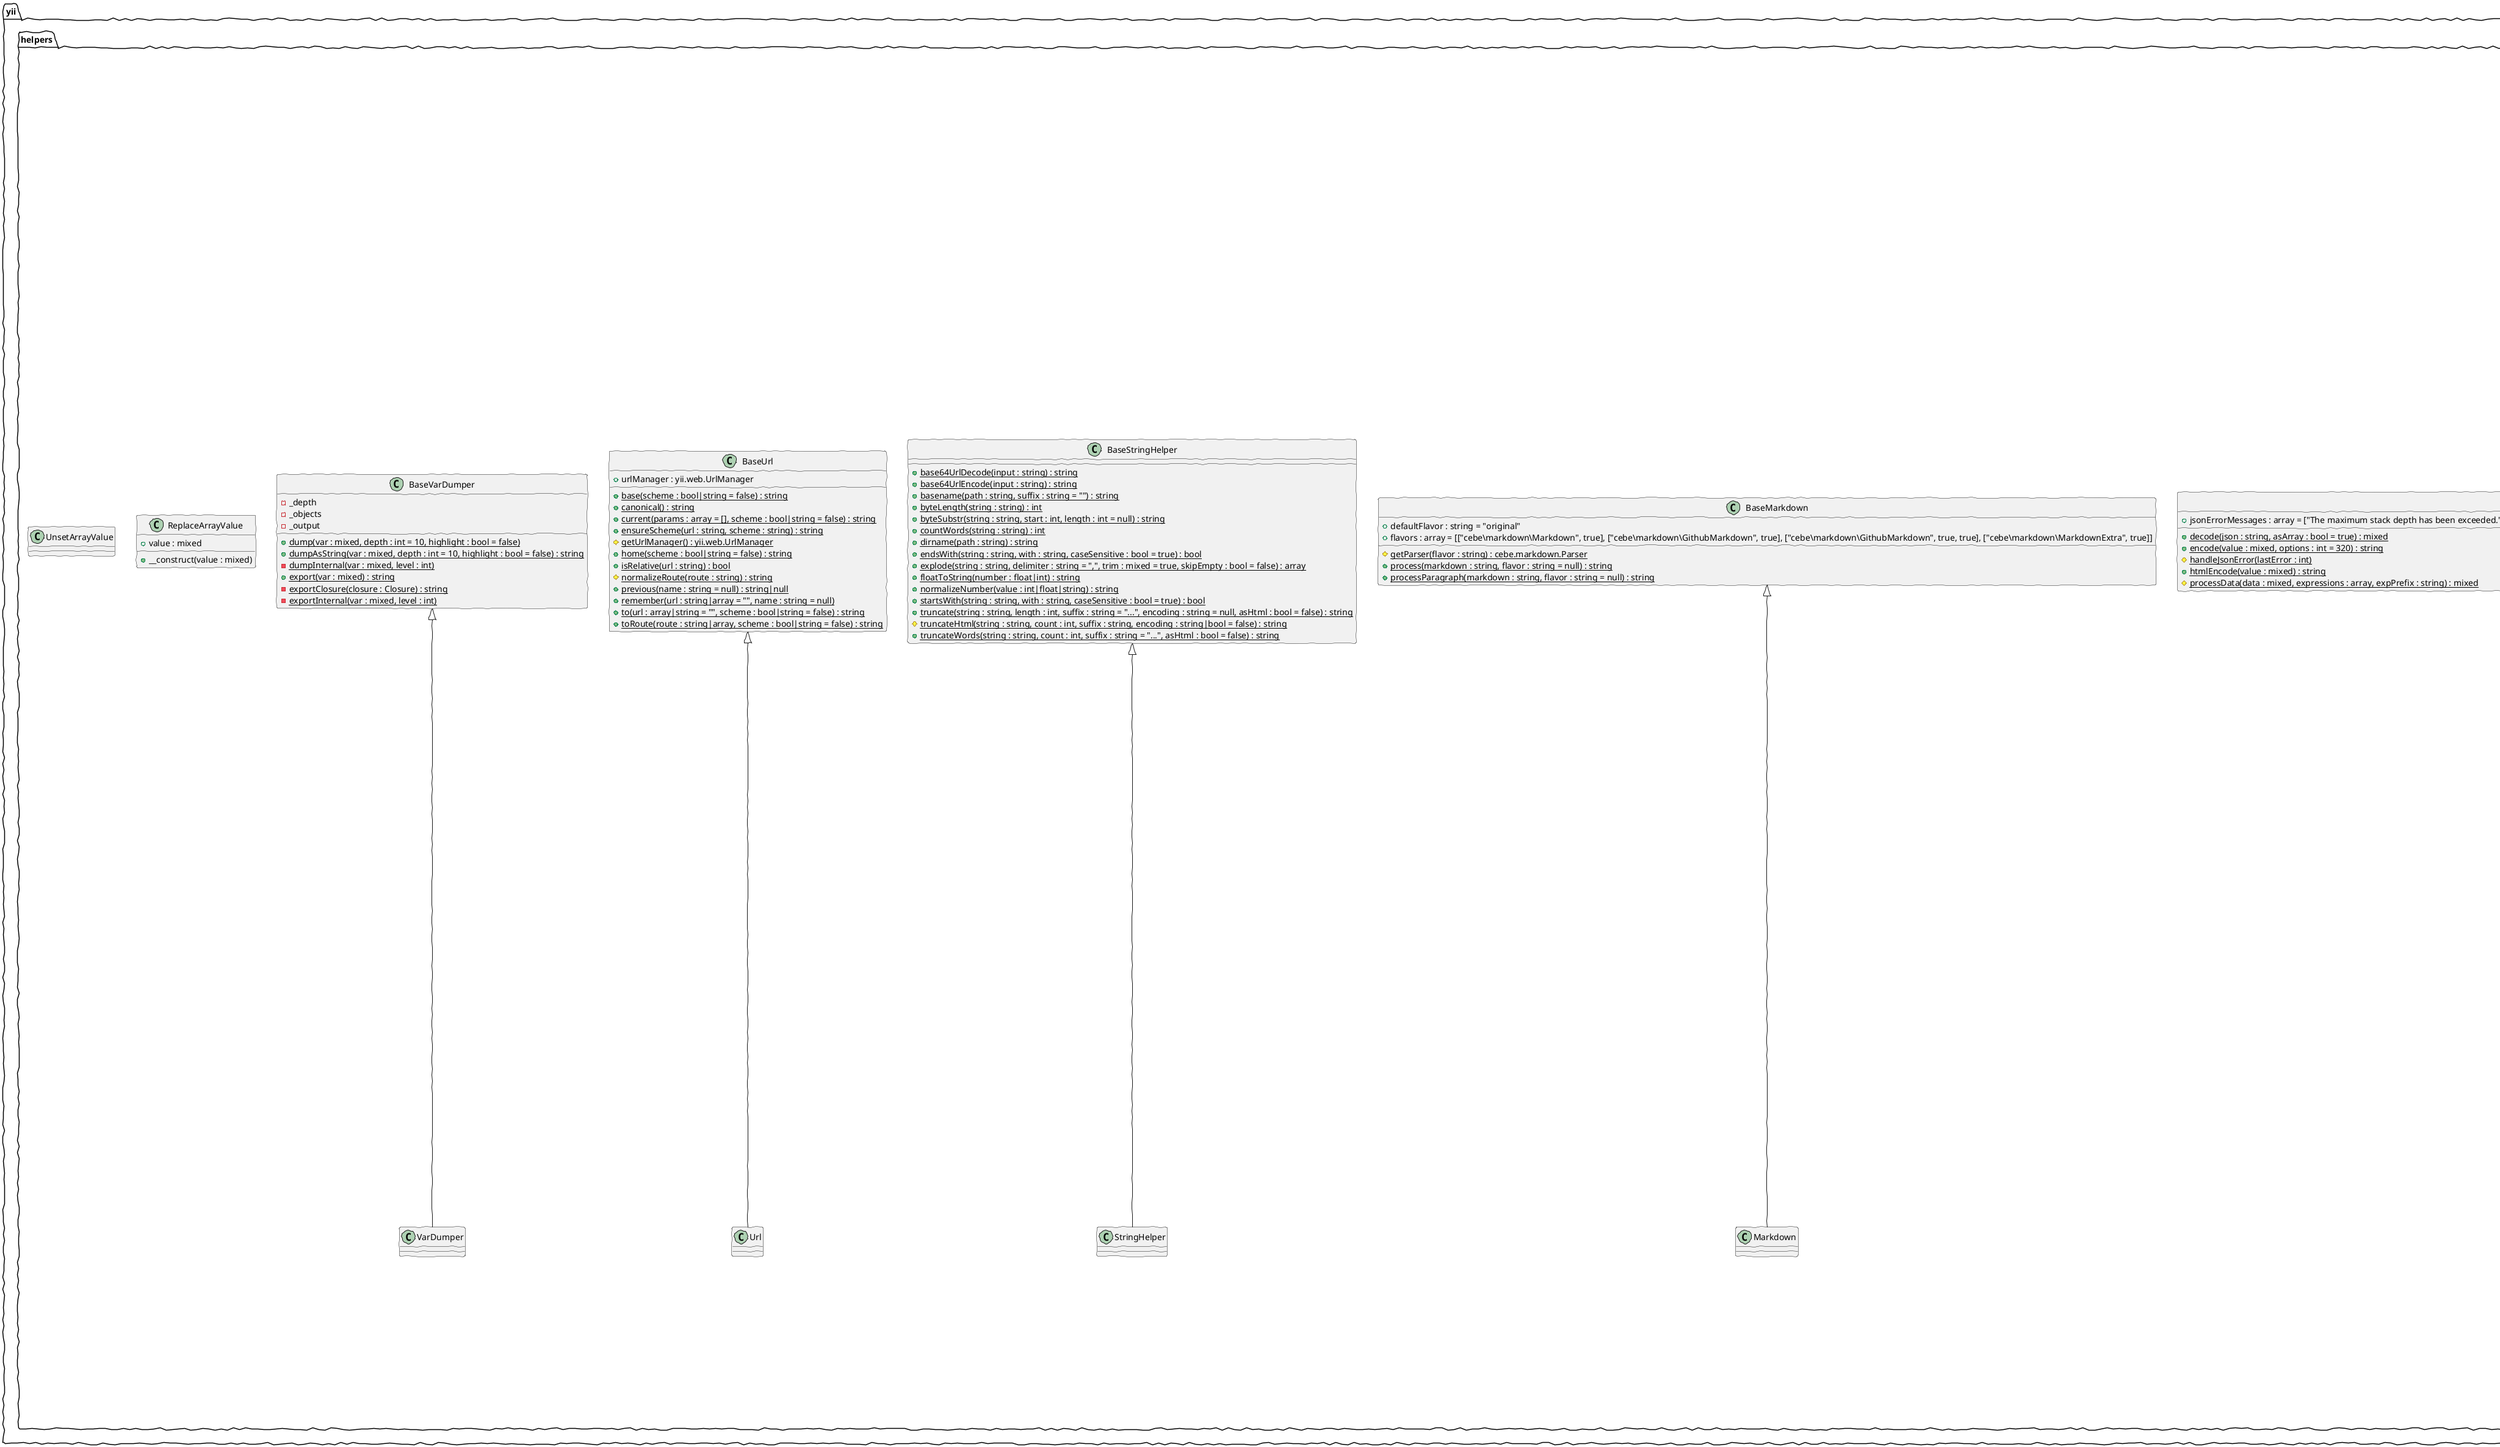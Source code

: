 @startuml
skinparam handwritten true
class yii.helpers.ArrayHelper {
}
class yii.helpers.ArrayHelper extends yii.helpers.BaseArrayHelper
class yii.helpers.BaseArrayHelper {
    +{static}filter(array : array, filters : array) : array
    +{static}getColumn(array : array, name : string|.Closure, keepKeys : bool = true) : array
    +{static}getValue(array : array|object, key : string|.Closure|array, default : mixed = null) : mixed
    +{static}htmlDecode(data : array, valuesOnly : bool = true) : array
    +{static}htmlEncode(data : array, valuesOnly : bool = true, charset : string = null) : array
    +{static}index(array : array, key : string|.Closure|null, groups : string|string[]|.Closure[]|null = []) : array
    +{static}isAssociative(array : array, allStrings : bool = true) : bool
    +{static}isIn(needle : mixed, haystack : array|.Traversable, strict : bool = false) : bool
    +{static}isIndexed(array : array, consecutive : bool = false) : bool
    +{static}isSubset(needles : array|.Traversable, haystack : array|.Traversable, strict : bool = false) : bool
    +{static}isTraversable(var : mixed) : bool
    +{static}keyExists(key : string, array : array, caseSensitive : bool = true) : bool
    +{static}map(array : array, from : string|.Closure, to : string|.Closure, group : string|.Closure = null) : array
    +{static}merge(a : array, b : array) : array
    +{static}multisort(array : array, key : string|.Closure|array, direction : int|array = 4, sortFlag : int|array = 0)
    +{static}remove(array : array, key : string, default : mixed = null) : mixed|null
    +{static}removeValue(array : array, value : string) : array
    +{static}setValue(array : array, path : string|array|null, value : mixed)
    +{static}toArray(object : object|array|string, properties : array = [], recursive : bool = true) : array
}
class yii.helpers.BaseConsole {
    +{static}BG_BLACK = 40
    +{static}BG_BLUE = 44
    +{static}BG_CYAN = 46
    +{static}BG_GREEN = 42
    +{static}BG_GREY = 47
    +{static}BG_PURPLE = 45
    +{static}BG_RED = 41
    +{static}BG_YELLOW = 43
    +{static}BLINK = 5
    +{static}BOLD = 1
    +{static}CONCEALED = 8
    +{static}CROSSED_OUT = 9
    +{static}ENCIRCLED = 52
    +{static}FG_BLACK = 30
    +{static}FG_BLUE = 34
    +{static}FG_CYAN = 36
    +{static}FG_GREEN = 32
    +{static}FG_GREY = 37
    +{static}FG_PURPLE = 35
    +{static}FG_RED = 31
    +{static}FG_YELLOW = 33
    +{static}FRAMED = 51
    +{static}ITALIC = 3
    +{static}NEGATIVE = 7
    +{static}NORMAL = 0
    +{static}OVERLINED = 53
    +{static}RESET = 0
    +{static}UNDERLINE = 4
    -_progressEta
    -_progressEtaLastDone = 0
    -_progressEtaLastUpdate
    -_progressPrefix
    -_progressStart
    -_progressWidth
    +{static}ansiFormat(string : string, format : array = []) : string
    +{static}ansiFormatCode(format : array) : string
    +{static}ansiStrlen(string : string) : int
    +{static}ansiToHtml(string : string, styleMap : array = []) : string
    +{static}beginAnsiFormat(format : array)
    +{static}clearLine()
    +{static}clearLineAfterCursor()
    +{static}clearLineBeforeCursor()
    +{static}clearScreen()
    +{static}clearScreenAfterCursor()
    +{static}clearScreenBeforeCursor()
    +{static}confirm(message : string, default : bool = false) : bool
    +{static}endAnsiFormat()
    +{static}endProgress(remove : string|bool = false, keepPrefix : bool = true)
    +{static}error(string : string = null) : int|bool
    +{static}escape(string : string) : string
    +{static}getScreenSize(refresh : bool = false) : array|bool
    +{static}hideCursor()
    +{static}input(prompt : string = null) : string
    +{static}isRunningOnWindows() : bool
    +{static}markdownToAnsi(markdown : string) : string
    +{static}moveCursorBackward(steps : int = 1)
    +{static}moveCursorDown(rows : int = 1)
    +{static}moveCursorForward(steps : int = 1)
    +{static}moveCursorNextLine(lines : int = 1)
    +{static}moveCursorPrevLine(lines : int = 1)
    +{static}moveCursorTo(column : int, row : int|null = null)
    +{static}moveCursorUp(rows : int = 1)
    +{static}output(string : string = null) : int|bool
    +{static}prompt(text : string, options : array = []) : string
    +{static}renderColoredString(string : string, colored : bool = true) : string
    +{static}restoreCursorPosition()
    +{static}saveCursorPosition()
    +{static}scrollDown(lines : int = 1)
    +{static}scrollUp(lines : int = 1)
    +{static}select(prompt : string, options : array = []) : string
    +{static}showCursor()
    +{static}startProgress(done : int, total : int, prefix : string = "", width : int|bool = null)
    +{static}stderr(string : string) : int|bool
    +{static}stdin(raw : bool = false) : string
    +{static}stdout(string : string) : int|bool
    +{static}streamSupportsAnsiColors(stream : mixed) : bool
    +{static}stripAnsiFormat(string : string) : string
    +{static}updateProgress(done : int, total : int, prefix : string = null)
    +{static}wrapText(text : string, indent : int = 0, refresh : bool = false) : string
    +{static}xtermBgColor(colorCode : int) : string
    +{static}xtermFgColor(colorCode : int) : string
}
class yii.helpers.BaseFileHelper {
    +{static}PATTERN_CASE_INSENSITIVE = 32
    +{static}PATTERN_ENDSWITH = 4
    +{static}PATTERN_MUSTBEDIR = 8
    +{static}PATTERN_NEGATIVE = 16
    +{static}PATTERN_NODIR = 1
    +mimeMagicFile : string = "@yii/helpers/mimeTypes.php"
    -_mimeTypes = []
    +{static}copyDirectory(src : string, dst : string, options : array = [])
    +{static}createDirectory(path : string, mode : int = 509, recursive : bool = true) : bool
    +{static}filterPath(path : string, options : array) : bool
    +{static}findFiles(dir : string, options : array = []) : array
    -{static}firstWildcardInPattern(pattern : string) : int|bool
    +{static}getExtensionsByMimeType(mimeType : string, magicFile : string = null) : array
    +{static}getMimeType(file : string, magicFile : string = null, checkExtension : bool = true) : string
    +{static}getMimeTypeByExtension(file : string, magicFile : string = null) : string|null
    -{static}lastExcludeMatchingFromList(basePath : string, path : string, excludes : array) : array|null
    #{static}loadMimeTypes(magicFile : string) : array
    +{static}localize(file : string, language : string = null, sourceLanguage : string = null) : string
    -{static}matchBasename(baseName : string, pattern : string, firstWildcard : int|bool, flags : int) : bool
    -{static}matchPathname(path : string, basePath : string, pattern : string, firstWildcard : int|bool, flags : int) : bool
    #{static}normalizeOptions(options : array) : array
    +{static}normalizePath(path : string, ds : string = "\") : string
    -{static}parseExcludePattern(pattern : string, caseSensitive : bool) : array
    +{static}removeDirectory(dir : string, options : array = [])
}
class yii.helpers.BaseFormatConverter {
    +juiFallbackDatePatterns : array = [["d/m/y", "", "d/m/y"], ["M d, yy", "", "M d, yy"], ["MM d, yy", "", "MM d, yy"], ["DD, MM d, yy", "", "DD, MM d, yy"]]
    +phpFallbackDatePatterns : array = [["n/j/y", "H:i", "n/j/y H:i"], ["M j, Y", "g:i:s A", "M j, Y g:i:s A"], ["F j, Y", "g:i:sA", "F j, Y g:i:sA"], ["l, F j, Y", "g:i:sA T", "l, F j, Y g:i:sA T"]]
    -_icuShortFormats = [3, 2, 1, 0]
    +{static}convertDateIcuToJui(pattern : string, type : string = "date", locale : string = null) : string
    +{static}convertDateIcuToPhp(pattern : string, type : string = "date", locale : string = null) : string
    +{static}convertDatePhpToIcu(pattern : string) : string
    +{static}convertDatePhpToJui(pattern : string) : string
}
class yii.helpers.BaseHtml {
    +attributeOrder : array = ["type", "id", "class", "name", "value", "href", "src", "srcset", "form", "action", "method", "selected", "checked", "readonly", "disabled", "multiple", "size", "maxlength", "width", "height", "rows", "cols", "alt", "title", "rel", "media"]
    +attributeRegex : string = "/(^|.*\])([\w\.\+]+)(\[.*|$)/u"
    +dataAttributes : array = ["data", "data-ng", "ng"]
    +voidElements : array = [1, 1, 1, 1, 1, 1, 1, 1, 1, 1, 1, 1, 1, 1, 1, 1]
    +{static}a(text : string, url : array|string|null = null, options : array = []) : string
    #{static}activeBooleanInput(type : string, model : Model, attribute : string, options : array = []) : string
    +{static}activeCheckbox(model : Model, attribute : string, options : array = []) : string
    +{static}activeCheckboxList(model : Model, attribute : string, items : array, options : array = []) : string
    +{static}activeDropDownList(model : Model, attribute : string, items : array, options : array = []) : string
    +{static}activeFileInput(model : Model, attribute : string, options : array = []) : string
    +{static}activeHiddenInput(model : Model, attribute : string, options : array = []) : string
    +{static}activeHint(model : Model, attribute : string, options : array = []) : string
    +{static}activeInput(type : string, model : Model, attribute : string, options : array = []) : string
    +{static}activeLabel(model : Model, attribute : string, options : array = []) : string
    +{static}activeListBox(model : Model, attribute : string, items : array, options : array = []) : string
    #{static}activeListInput(type : string, model : Model, attribute : string, items : array, options : array = []) : string
    +{static}activePasswordInput(model : Model, attribute : string, options : array = []) : string
    +{static}activeRadio(model : Model, attribute : string, options : array = []) : string
    +{static}activeRadioList(model : Model, attribute : string, items : array, options : array = []) : string
    +{static}activeTextarea(model : Model, attribute : string, options : array = []) : string
    +{static}activeTextInput(model : Model, attribute : string, options : array = []) : string
    +{static}addCssClass(options : array, class : string|array)
    +{static}addCssStyle(options : array, style : string|array, overwrite : bool = true)
    +{static}beginForm(action : array|string = "", method : string = "post", options : array = []) : string
    +{static}beginTag(name : string|bool|null, options : array = []) : string
    #{static}booleanInput(type : string, name : string, checked : bool = false, options : array = []) : string
    +{static}button(content : string = "Button", options : array = []) : string
    +{static}buttonInput(label : string = "Button", options : array = []) : string
    +{static}checkbox(name : string, checked : bool = false, options : array = []) : string
    +{static}checkboxList(name : string, selection : string|array|null = null, items : array = [], options : array = []) : string
    +{static}csrfMetaTags() : string
    +{static}cssFile(url : array|string, options : array = []) : string
    +{static}cssStyleFromArray(style : array) : string
    +{static}cssStyleToArray(style : string) : array
    +{static}decode(content : string) : string
    +{static}dropDownList(name : string, selection : string|array|null = null, items : array = [], options : array = []) : string
    +{static}encode(content : string, doubleEncode : bool = true) : string
    +{static}endForm() : string
    +{static}endTag(name : string|bool|null) : string
    +{static}error(model : Model, attribute : string, options : array = []) : string
    +{static}errorSummary(models : Model|Model[], options : array = []) : string
    +{static}escapeJsRegularExpression(regexp : string) : string
    +{static}fileInput(name : string, value : string = null, options : array = []) : string
    +{static}getAttributeName(attribute : string) : string
    +{static}getAttributeValue(model : Model, attribute : string) : string|array
    +{static}getInputId(model : Model, attribute : string) : string
    +{static}getInputName(model : Model, attribute : string) : string
    +{static}hiddenInput(name : string, value : string = null, options : array = []) : string
    +{static}img(src : array|string, options : array = []) : string
    +{static}input(type : string, name : string = null, value : string = null, options : array = []) : string
    +{static}jsFile(url : string, options : array = []) : string
    +{static}label(content : string, for : string = null, options : array = []) : string
    +{static}listBox(name : string, selection : string|array|null = null, items : array = [], options : array = []) : string
    +{static}mailto(text : string, email : string = null, options : array = []) : string
    -{static}mergeCssClasses(existingClasses : array, additionalClasses : array) : array
    -{static}normalizeMaxLength(model : Model, attribute : string, options : array)
    +{static}ol(items : array|.Traversable, options : array = []) : string
    +{static}passwordInput(name : string, value : string = null, options : array = []) : string
    +{static}radio(name : string, checked : bool = false, options : array = []) : string
    +{static}radioList(name : string, selection : string|array|null = null, items : array = [], options : array = []) : string
    +{static}removeCssClass(options : array, class : string|array)
    +{static}removeCssStyle(options : array, properties : string|array)
    +{static}renderSelectOptions(selection : string|array|null, items : array, tagOptions : array = []) : string
    +{static}renderTagAttributes(attributes : array) : string
    +{static}resetButton(content : string = "Reset", options : array = []) : string
    +{static}resetInput(label : string = "Reset", options : array = []) : string
    +{static}script(content : string, options : array = []) : string
    +{static}style(content : string, options : array = []) : string
    +{static}submitButton(content : string = "Submit", options : array = []) : string
    +{static}submitInput(label : string = "Submit", options : array = []) : string
    +{static}tag(name : string|bool|null, content : string = "", options : array = []) : string
    +{static}textarea(name : string, value : string = "", options : array = []) : string
    +{static}textInput(name : string, value : string = null, options : array = []) : string
    +{static}ul(items : array|.Traversable, options : array = []) : string
    -{static}wrapIntoCondition(content : string, condition : string) : string
}
class yii.helpers.BaseHtmlPurifier {
    #{static}configure(config : HTMLPurifier_Config)
    +{static}process(content : string, config : array|.Closure|null = null) : string
}
class yii.helpers.BaseInflector {
    +{static}TRANSLITERATE_LOOSE = "Any-Latin; Latin-ASCII; [\u0080-\uffff] remove"
    +{static}TRANSLITERATE_MEDIUM = "Any-Latin; Latin-ASCII"
    +{static}TRANSLITERATE_STRICT = "Any-Latin; NFKD"
    +plurals : array = ["\1", "\1", "\1oves", "\1eet", "\1umans", "\1tatuses", "\1taff", "\1eeth", "\1zes", "\1\2en", "\1ice", "\1ices", "\1es", "\1ies", "\1s", "\1\2ves", "ses", "\1a", "\1eople", "\1en", "\1hildren", "\1oes", "\1i", "uses", "\1es", "\1es", "\1ies", "s", "", "s"]
    +singulars : array = ["\1", "\1", "\1tatus", "\1oot", "\1ooth", "\1\2", "\1", "\1ix", "\1ex", "\1", "\1", "\1us", "\1", "\1is", "\1", "\1", "ouse", "\1us", "\1ouse", "\1", "\1\2ovie", "\1\2eries", "\1y", "\1f", "\1", "\1", "\1", "\1fe", "\1sis", "\1\2sis", "\1um", "\1\2erson", "\1an", "\1\2hild", "\1\2ews", "\1\2etherlands", "eau", "\1y", "\1", ""]
    +specials : array = ["atlases", "beefs", "brothers", "cafes", "children", "cookies", "corpuses", "cows", "curves", "foes", "ganglions", "genies", "genera", "graffiti", "hoofs", "loaves", "men", "monies", "mongooses", "moves", "mythoi", "niches", "numina", "occiputs", "octopuses", "opuses", "oxen", "pasta", "penises", "sexes", "soliloquies", "testes", "trilbys", "turfs", "waves", "Amoyese", "bison", "Borghese", "bream", "breeches", "britches", "buffalo", "cantus", "carp", "chassis", "clippers", "cod", "coitus", "Congoese", "contretemps", "corps", "debris", "diabetes", "djinn", "eland", "elk", "equipment", "Faroese", "flounder", "Foochowese", "gallows", "Genevese", "Genoese", "Gilbertese", "graffiti", "headquarters", "herpes", "hijinks", "Hottentotese", "information", "innings", "jackanapes", "Kiplingese", "Kongoese", "Lucchese", "mackerel", "Maltese", "mews", "moose", "mumps", "Nankingese", "news", "nexus", "Niasese", "Pekingese", "Piedmontese", "pincers", "Pistoiese", "pliers", "Portuguese", "proceedings", "rabies", "rice", "rhinoceros", "salmon", "Sarawakese", "scissors", "series", "Shavese", "shears", "siemens", "species", "swine", "testes", "trousers", "trout", "tuna", "Vermontese", "Wenchowese", "whiting", "wildebeest", "Yengeese"]
    +transliteration : array = ["A", "A", "A", "A", "A", "A", "AE", "C", "E", "E", "E", "E", "I", "I", "I", "I", "D", "N", "O", "O", "O", "O", "O", "O", "O", "U", "U", "U", "U", "U", "Y", "TH", "ss", "a", "a", "a", "a", "a", "a", "ae", "c", "e", "e", "e", "e", "i", "i", "i", "i", "d", "n", "o", "o", "o", "o", "o", "o", "o", "u", "u", "u", "u", "u", "y", "th", "y"]
    +transliterator : mixed = "Any-Latin; Latin-ASCII; [\u0080-\uffff] remove"
    +{static}camel2id(name : string, separator : string = "-", strict : bool|string = false) : string
    +{static}camel2words(name : string, ucwords : bool = true) : string
    +{static}camelize(word : string) : string
    +{static}classify(tableName : string) : string
    #{static}hasIntl() : bool
    +{static}humanize(word : string, ucAll : bool = false) : string
    +{static}id2camel(id : string, separator : string = "-") : string
    +{static}ordinalize(number : int) : string
    +{static}pluralize(word : string) : string
    +{static}sentence(words : array, twoWordsConnector : string = null, lastWordConnector : string = null, connector : string = ", ") : string
    +{static}singularize(word : string) : string
    +{static}slug(string : string, replacement : string = "-", lowercase : bool = true) : string
    +{static}tableize(className : string) : string
    +{static}titleize(words : string, ucAll : bool = false) : string
    +{static}transliterate(string : string, transliterator : string|.Transliterator = null) : string
    +{static}underscore(words : string) : string
    +{static}variablize(word : string) : string
}
class yii.helpers.BaseJson {
    +jsonErrorMessages : array = ["The maximum stack depth has been exceeded.", "Invalid or malformed JSON.", "Control character error, possibly incorrectly encoded.", "Syntax error.", "Malformed UTF-8 characters, possibly incorrectly encoded.", "One or more recursive references in the value to be encoded.", "One or more NAN or INF values in the value to be encoded", "A value of a type that cannot be encoded was given"]
    +{static}decode(json : string, asArray : bool = true) : mixed
    +{static}encode(value : mixed, options : int = 320) : string
    #{static}handleJsonError(lastError : int)
    +{static}htmlEncode(value : mixed) : string
    #{static}processData(data : mixed, expressions : array, expPrefix : string) : mixed
}
class yii.helpers.BaseMarkdown {
    +defaultFlavor : string = "original"
    +flavors : array = [["cebe\markdown\Markdown", true], ["cebe\markdown\GithubMarkdown", true], ["cebe\markdown\GithubMarkdown", true, true], ["cebe\markdown\MarkdownExtra", true]]
    #{static}getParser(flavor : string) : cebe.markdown.Parser
    +{static}process(markdown : string, flavor : string = null) : string
    +{static}processParagraph(markdown : string, flavor : string = null) : string
}
class yii.helpers.BaseStringHelper {
    +{static}base64UrlDecode(input : string) : string
    +{static}base64UrlEncode(input : string) : string
    +{static}basename(path : string, suffix : string = "") : string
    +{static}byteLength(string : string) : int
    +{static}byteSubstr(string : string, start : int, length : int = null) : string
    +{static}countWords(string : string) : int
    +{static}dirname(path : string) : string
    +{static}endsWith(string : string, with : string, caseSensitive : bool = true) : bool
    +{static}explode(string : string, delimiter : string = ",", trim : mixed = true, skipEmpty : bool = false) : array
    +{static}floatToString(number : float|int) : string
    +{static}normalizeNumber(value : int|float|string) : string
    +{static}startsWith(string : string, with : string, caseSensitive : bool = true) : bool
    +{static}truncate(string : string, length : int, suffix : string = "...", encoding : string = null, asHtml : bool = false) : string
    #{static}truncateHtml(string : string, count : int, suffix : string, encoding : string|bool = false) : string
    +{static}truncateWords(string : string, count : int, suffix : string = "...", asHtml : bool = false) : string
}
class yii.helpers.BaseUrl {
    +urlManager : yii.web.UrlManager
    +{static}base(scheme : bool|string = false) : string
    +{static}canonical() : string
    +{static}current(params : array = [], scheme : bool|string = false) : string
    +{static}ensureScheme(url : string, scheme : string) : string
    #{static}getUrlManager() : yii.web.UrlManager
    +{static}home(scheme : bool|string = false) : string
    +{static}isRelative(url : string) : bool
    #{static}normalizeRoute(route : string) : string
    +{static}previous(name : string = null) : string|null
    +{static}remember(url : string|array = "", name : string = null)
    +{static}to(url : array|string = "", scheme : bool|string = false) : string
    +{static}toRoute(route : string|array, scheme : bool|string = false) : string
}
class yii.helpers.BaseVarDumper {
    -_depth
    -_objects
    -_output
    +{static}dump(var : mixed, depth : int = 10, highlight : bool = false)
    +{static}dumpAsString(var : mixed, depth : int = 10, highlight : bool = false) : string
    -{static}dumpInternal(var : mixed, level : int)
    +{static}export(var : mixed) : string
    -{static}exportClosure(closure : Closure) : string
    -{static}exportInternal(var : mixed, level : int)
}
class yii.helpers.Console {
    +{static}BG_BLACK = 40
    +{static}BG_BLUE = 44
    +{static}BG_CYAN = 46
    +{static}BG_GREEN = 42
    +{static}BG_GREY = 47
    +{static}BG_PURPLE = 45
    +{static}BG_RED = 41
    +{static}BG_YELLOW = 43
    +{static}BLINK = 5
    +{static}BOLD = 1
    +{static}CONCEALED = 8
    +{static}CROSSED_OUT = 9
    +{static}ENCIRCLED = 52
    +{static}FG_BLACK = 30
    +{static}FG_BLUE = 34
    +{static}FG_CYAN = 36
    +{static}FG_GREEN = 32
    +{static}FG_GREY = 37
    +{static}FG_PURPLE = 35
    +{static}FG_RED = 31
    +{static}FG_YELLOW = 33
    +{static}FRAMED = 51
    +{static}ITALIC = 3
    +{static}NEGATIVE = 7
    +{static}NORMAL = 0
    +{static}OVERLINED = 53
    +{static}RESET = 0
    +{static}UNDERLINE = 4
}
class yii.helpers.Console extends yii.helpers.BaseConsole
class yii.helpers.FileHelper {
    +{static}PATTERN_CASE_INSENSITIVE = 32
    +{static}PATTERN_ENDSWITH = 4
    +{static}PATTERN_MUSTBEDIR = 8
    +{static}PATTERN_NEGATIVE = 16
    +{static}PATTERN_NODIR = 1
}
class yii.helpers.FileHelper extends yii.helpers.BaseFileHelper
class yii.helpers.FormatConverter {
}
class yii.helpers.FormatConverter extends yii.helpers.BaseFormatConverter
class yii.helpers.Html {
}
class yii.helpers.Html extends yii.helpers.BaseHtml
class yii.helpers.HtmlPurifier {
}
class yii.helpers.HtmlPurifier extends yii.helpers.BaseHtmlPurifier
class yii.helpers.Inflector {
    +{static}TRANSLITERATE_LOOSE = "Any-Latin; Latin-ASCII; [\u0080-\uffff] remove"
    +{static}TRANSLITERATE_MEDIUM = "Any-Latin; Latin-ASCII"
    +{static}TRANSLITERATE_STRICT = "Any-Latin; NFKD"
}
class yii.helpers.Inflector extends yii.helpers.BaseInflector
class yii.helpers.Json {
}
class yii.helpers.Json extends yii.helpers.BaseJson
class yii.helpers.Markdown {
}
class yii.helpers.Markdown extends yii.helpers.BaseMarkdown
class yii.helpers.ReplaceArrayValue {
    +value : mixed
    +__construct(value : mixed)
}
class yii.helpers.StringHelper {
}
class yii.helpers.StringHelper extends yii.helpers.BaseStringHelper
class yii.helpers.UnsetArrayValue {
}
class yii.helpers.Url {
}
class yii.helpers.Url extends yii.helpers.BaseUrl
class yii.helpers.VarDumper {
}
class yii.helpers.VarDumper extends yii.helpers.BaseVarDumper
@enduml
